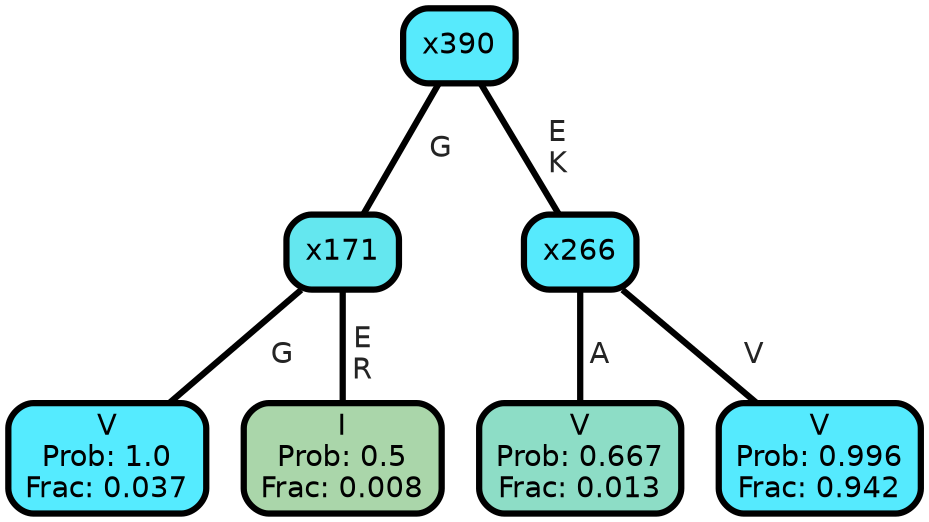 graph Tree {
node [shape=box, style="filled, rounded",color="black",penwidth="3",fontcolor="black",                 fontname=helvetica] ;
graph [ranksep="0 equally", splines=straight,                 bgcolor=transparent, dpi=200] ;
edge [fontname=helvetica, fontweight=bold,fontcolor=grey14,color=black] ;
0 [label="V
Prob: 1.0
Frac: 0.037", fillcolor="#55ebff"] ;
1 [label="x171", fillcolor="#64e7ef"] ;
2 [label="I
Prob: 0.5
Frac: 0.008", fillcolor="#aad6aa"] ;
3 [label="x390", fillcolor="#57eafc"] ;
4 [label="V
Prob: 0.667
Frac: 0.013", fillcolor="#8dddc6"] ;
5 [label="x266", fillcolor="#56eafd"] ;
6 [label="V
Prob: 0.996
Frac: 0.942", fillcolor="#55eafe"] ;
1 -- 0 [label=" G",penwidth=3] ;
1 -- 2 [label=" E\n R",penwidth=3] ;
3 -- 1 [label=" G",penwidth=3] ;
3 -- 5 [label=" E\n K",penwidth=3] ;
5 -- 4 [label=" A",penwidth=3] ;
5 -- 6 [label=" V",penwidth=3] ;
{rank = same;}}